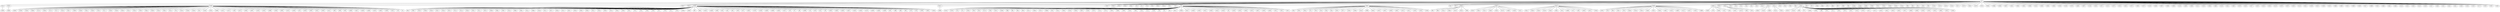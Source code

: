 Graph G {
	N323--N390[weight=66];
	N2--N329[weight=20];
	N199--N186[weight=17];
	N2--N445[weight=67];
	N2--N323[weight=89];
	N2--N444[weight=43];
	N196--N467[weight=85];
	N2--N321[weight=47];
	N2--N207[weight=81];
	N2--N449[weight=74];
	N2--N325[weight=91];
	N196--N220[weight=87];
	N2--N320[weight=54];
	N2--N441[weight=66];
	N196--N348[weight=5];
	N196--N226[weight=70];
	N196--N107[weight=21];
	N2--N10[weight=6];
	N2--N11[weight=47];
	N2--N14[weight=3];
	N2--N15[weight=93];
	N199--N198[weight=31];
	N196--N234[weight=50];
	N196--N475[weight=96];
	N2--N432[weight=25];
	N196--N115[weight=83];
	N2--N310[weight=13];
	N2--N431[weight=90];
	N196--N114[weight=38];
	N2--N317[weight=95];
	N196--N230[weight=57];
	N196--N351[weight=71];
	N196--N111[weight=34];
	N196--N473[weight=16];
	N3--N73[weight=76];
	N196--N358[weight=91];
	N3--N71[weight=12];
	N405--N54[weight=73];
	N2--N21[weight=47];
	N2--N25[weight=3];
	N199--N160[weight=82];
	N2--N429[weight=60];
	N2--N307[weight=1];
	N196--N491[weight=57];
	N199--N286[weight=65];
	N2--N423[weight=14];
	N196--N487[weight=98];
	N2--N300[weight=12];
	N196--N125[weight=14];
	N196--N483[weight=41];
	N2--N305[weight=26];
	N2--N426[weight=59];
	N196--N361[weight=66];
	N2--N424[weight=96];
	N196--N121[weight=16];
	N196--N484[weight=52];
	N199--N170[weight=4];
	N2--N28[weight=23];
	N2--N29[weight=58];
	N196--N128[weight=30];
	N196--N127[weight=40];
	N2--N32[weight=88];
	N2--N34[weight=82];
	N405--N301[weight=21];
	N405--N422[weight=39];
	N2--N35[weight=40];
	N2--N38[weight=10];
	N2--N419[weight=30];
	N199--N294[weight=71];
	N199--N175[weight=23];
	N199--N177[weight=96];
	N196--N377[weight=49];
	N196--N255[weight=92];
	N196--N137[weight=24];
	N196--N257[weight=25];
	N2--N416[weight=40];
	N2--N414[weight=83];
	N196--N254[weight=53];
	N2--N39[weight=67];
	N405--N72[weight=3];
	N2--N42[weight=74];
	N3--N183[weight=29];
	N2--N45[weight=13];
	N2--N46[weight=80];
	N2--N407[weight=54];
	N300--N195[weight=44];
	N3--N48[weight=69];
	N196--N302[weight=39];
	N300--N79[weight=41];
	N2--N405[weight=59];
	N3--N43[weight=46];
	N196--N303[weight=30];
	N405--N40[weight=17];
	N2--N56[weight=19];
	N2--N57[weight=31];
	N3--N174[weight=15];
	N2--N58[weight=82];
	N2--N59[weight=54];
	N3--N36[weight=79];
	N196--N312[weight=54];
	N196--N318[weight=13];
	N196--N439[weight=14];
	N414--N116[weight=61];
	N196--N314[weight=48];
	N196--N435[weight=96];
	N196--N438[weight=94];
	N300--N85[weight=78];
	N429--N65[weight=22];
	N429--N66[weight=81];
	N3--N167[weight=61];
	N3--N166[weight=17];
	N300--N297[weight=14];
	N405--N16[weight=22];
	N196--N201[weight=3];
	N196--N322[weight=46];
	N300--N55[weight=96];
	N196--N202[weight=45];
	N3--N68[weight=82];
	N3--N61[weight=55];
	N3--N62[weight=26];
	N3--N63[weight=50];
	N196--N446[weight=33];
	N196--N206[weight=63];
	N196--N327[weight=84];
	N196--N448[weight=44];
	N325--N159[weight=27];
	N2--N75[weight=83];
	N405--N20[weight=28];
	N3--N272[weight=88];
	N3--N393[weight=5];
	N3--N275[weight=58];
	N405--N24[weight=92];
	N3--N398[weight=82];
	N196--N212[weight=15];
	N196--N335[weight=68];
	N3--N52[weight=12];
	N196--N336[weight=42];
	N196--N459[weight=6];
	N2--N86[weight=42];
	N2--N87[weight=5];
	N199--N224[weight=14];
	N2--N89[weight=53];
	N196--N67[weight=54];
	N199--N347[weight=1];
	N196--N60[weight=64];
	N199--N469[weight=93];
	N3--N141[weight=36];
	N3--N262[weight=50];
	N2--N3[weight=29];
	N199--N108[weight=50];
	N196--N193[weight=63];
	N3--N144[weight=67];
	N3--N265[weight=1];
	N307--N236[weight=11];
	N3--N267[weight=61];
	N3--N149[weight=72];
	N2--N83[weight=20];
	N199--N341[weight=38];
	N199--N100[weight=45];
	N199--N343[weight=67];
	N2--N169[weight=74];
	N2--N168[weight=52];
	N2--N289[weight=81];
	N2--N288[weight=36];
	N196--N188[weight=77];
	N2--N161[weight=63];
	N2--N282[weight=100];
	N2--N280[weight=44];
	N2--N165[weight=40];
	N196--N69[weight=77];
	N2--N164[weight=61];
	N196--N53[weight=49];
	N2--N99[weight=66];
	N3--N370[weight=47];
	N199--N117[weight=67];
	N199--N238[weight=80];
	N423--N181[weight=48];
	N199--N239[weight=81];
	N423--N180[weight=60];
	N196--N51[weight=21];
	N3--N132[weight=26];
	N3--N374[weight=93];
	N3--N495[weight=20];
	N2--N90[weight=60];
	N2--N91[weight=23];
	N199--N350[weight=56];
	N3--N498[weight=31];
	N2--N93[weight=48];
	N2--N95[weight=83];
	N199--N232[weight=21];
	N2--N158[weight=80];
	N2--N279[weight=34];
	N2--N278[weight=74];
	N307--N363[weight=48];
	N2--N150[weight=74];
	N2--N271[weight=26];
	N2--N270[weight=95];
	N2--N391[weight=26];
	N2--N276[weight=20];
	N445--N44[weight=36];
	N2--N153[weight=97];
	N2--N394[weight=83];
	N416--N290[weight=58];
	N199--N324[weight=8];
	N3--N480[weight=35];
	N429--N142[weight=32];
	N3--N240[weight=42];
	N3--N481[weight=62];
	N3--N242[weight=27];
	N423--N190[weight=47];
	N196--N41[weight=38];
	N429--N380[weight=62];
	N3--N123[weight=88];
	N3--N248[weight=11];
	N199--N440[weight=49];
	N199--N442[weight=57];
	N3--N26[weight=61];
	N2--N388[weight=56];
	N3--N27[weight=50];
	N2--N266[weight=47];
	N2--N387[weight=29];
	N3--N22[weight=92];
	N2--N261[weight=74];
	N2--N382[weight=6];
	N199--N209[weight=16];
	N2--N381[weight=100];
	N2--N386[weight=12];
	N2--N143[weight=39];
	N2--N385[weight=40];
	N2--N384[weight=40];
	N2--N383[weight=45];
	N196--N49[weight=52];
	N199--N334[weight=16];
	N199--N455[weight=12];
	N199--N214[weight=52];
	N199--N31[weight=94];
	N199--N216[weight=73];
	N3--N471[weight=44];
	N199--N338[weight=69];
	N307--N147[weight=36];
	N3--N356[weight=90];
	N3--N237[weight=100];
	N199--N330[weight=36];
	N3--N359[weight=42];
	N2--N258[weight=34];
	N2--N136[weight=100];
	N2--N378[weight=53];
	N2--N499[weight=45];
	N2--N497[weight=38];
	N416--N154[weight=48];
	N2--N138[weight=55];
	N2--N250[weight=88];
	N2--N371[weight=68];
	N2--N133[weight=20];
	N2--N375[weight=34];
	N429--N376[weight=13];
	N2--N253[weight=95];
	N2--N252[weight=29];
	N2--N373[weight=52];
	N2--N494[weight=9];
	N196--N37[weight=55];
	N2--N372[weight=19];
	N199--N47[weight=75];
	N424--N187[weight=71];
	N3--N340[weight=94];
	N3--N221[weight=66];
	N199--N140[weight=87];
	N3--N345[weight=98];
	N196--N392[weight=49];
	N3--N223[weight=26];
	N3--N228[weight=6];
	N199--N145[weight=30];
	N2--N126[weight=17];
	N196--N146[weight=3];
	N2--N246[weight=55];
	N2--N367[weight=70];
	N3--N5[weight=78];
	N3--N229[weight=46];
	N2--N366[weight=6];
	N196--N148[weight=13];
	N196--N269[weight=32];
	N2--N365[weight=90];
	N196--N389[weight=58];
	N2--N129[weight=83];
	N2--N369[weight=32];
	N196--N264[weight=32];
	N423--N139[weight=43];
	N2--N360[weight=87];
	N2--N122[weight=34];
	N2--N243[weight=85];
	N2--N364[weight=53];
	N2--N485[weight=17];
	N2--N120[weight=17];
	N2--N241[weight=89];
	N207--N130[weight=5];
	N2--N482[weight=18];
	N199--N399[weight=21];
	N424--N178[weight=59];
	N414--N191[weight=92];
	N199--N151[weight=4];
	N199--N273[weight=30];
	N3--N333[weight=16];
	N3--N454[weight=80];
	N199--N50[weight=20];
	N199--N274[weight=44];
	N199--N395[weight=45];
	N3--N215[weight=98];
	N3--N457[weight=45];
	N199--N397[weight=13];
	N199--N156[weight=2];
	N2--N478[weight=19];
	N196--N157[weight=28];
	N2--N235[weight=24];
	N2--N477[weight=38];
	N307--N283[weight=67];
	N2--N476[weight=49];
	N2--N233[weight=72];
	N2--N354[weight=90];
	N2--N119[weight=19];
	N196--N9[weight=42];
	N196--N7[weight=54];
	N307--N163[weight=70];
	N2--N479[weight=3];
	N196--N6[weight=64];
	N196--N396[weight=86];
	N2--N470[weight=59];
	N196--N4[weight=49];
	N196--N19[weight=30];
	N2--N353[weight=3];
	N196--N13[weight=53];
	N2--N110[weight=42];
	N2--N231[weight=88];
	N196--N0[weight=65];
	N199--N245[weight=55];
	N199--N488[weight=49];
	N199--N249[weight=94];
	N196--N292[weight=99];
	N2--N109[weight=55];
	N199--N362[weight=60];
	N3--N203[weight=28];
	N2--N225[weight=17];
	N2--N346[weight=63];
	N2--N103[weight=35];
	N2--N466[weight=55];
	N2--N465[weight=74];
	N2--N101[weight=85];
	N2--N464[weight=60];
	N196--N285[weight=36];
	N307--N176[weight=18];
	N2--N349[weight=57];
	N196--N284[weight=41];
	N2--N227[weight=13];
	N196--N287[weight=37];
	N2--N468[weight=53];
	N2--N342[weight=57];
	N2--N463[weight=65];
	N2--N462[weight=67];
	N2--N460[weight=50];
	N199--N135[weight=46];
	N199--N256[weight=78];
	N423--N162[weight=82];
	N199--N74[weight=77];
	N199--N259[weight=33];
	N196--N182[weight=55];
	N3--N430[weight=13];
	N196--N184[weight=96];
	N199--N492[weight=55];
	N2--N219[weight=12];
	N199--N251[weight=34];
	N199--N493[weight=90];
	N3--N311[weight=50];
	N199--N131[weight=95];
	N423--N281[weight=34];
	N196--N179[weight=15];
	N321--N496[weight=93];
	N196--N299[weight=34];
	N2--N332[weight=27];
	N2--N453[weight=2];
	N2--N218[weight=47];
	N2--N339[weight=21];
	N196--N296[weight=4];
	N2--N337[weight=5];
	N2--N458[weight=20];
	N196--N298[weight=55];
	N2--N331[weight=10];
	N2--N452[weight=71];
	N2--N451[weight=11];
	N429--N210[weight=20];
	N2--N450[weight=83];
	N300--N436[weight=42];
	N300--N316[weight=36];
	N407--N379[weight=80];
	N199--N82[weight=58];
	N407--N134[weight=40];
	N407--N94[weight=98];
	N329--N268[weight=61];
	N405--N197[weight=43];
	N199--N96[weight=5];
	N300--N443[weight=85];
	N300--N200[weight=2];
	N307--N400[weight=53];
	N3--N411[weight=99];
	N407--N77[weight=4];
	N199--N92[weight=60];
	N3--N417[weight=81];
	N407--N263[weight=92];
	N407--N260[weight=18];
	N407--N80[weight=50];
	N300--N415[weight=87];
	N407--N357[weight=87];
	N407--N113[weight=49];
	N407--N355[weight=33];
	N423--N23[weight=88];
	N407--N474[weight=11];
	N424--N64[weight=32];
	N300--N304[weight=99];
	N423--N368[weight=25];
	N423--N17[weight=13];
	N407--N247[weight=94];
	N407--N124[weight=51];
	N407--N244[weight=47];
	N305--N208[weight=27];
	N199--N306[weight=97];
	N199--N427[weight=28];
	N199--N428[weight=21];
	N407--N171[weight=13];
	N407--N172[weight=87];
	N199--N308[weight=73];
	N405--N277[weight=83];
	N196--N97[weight=46];
	N423--N30[weight=41];
	N300--N401[weight=86];
	N423--N420[weight=53];
	N307--N326[weight=68];
	N199--N319[weight=46];
	N2--N194[weight=10];
	N2--N192[weight=11];
	N2--N199[weight=46];
	N2--N196[weight=71];
	N196--N88[weight=60];
	N199--N402[weight=62];
	N196--N84[weight=67];
	N423--N313[weight=12];
	N199--N406[weight=46];
	N196--N81[weight=78];
	N307--N217[weight=84];
	N407--N155[weight=62];
	N196--N76[weight=86];
	N196--N78[weight=93];
	N199--N413[weight=46];
	N199--N8[weight=53];
	N199--N1[weight=49];
	N2--N173[weight=33];
	N2--N293[weight=16];
	N405--N185[weight=67];
	N423--N328[weight=14];
	N2--N291[weight=100];
	N424--N33[weight=4];
	N405--N189[weight=2];
	N2--N295[weight=24];
	N405--N118[weight=25];
	N407--N412[weight=88];
	N300--N152[weight=55];
	N407--N410[weight=6];
	N405--N489[weight=68];
	N407--N425[weight=17];
	N407--N421[weight=55];
	N305--N70[weight=55];
	N300--N490[weight=66];
	N196--N408[weight=58];
	N196--N403[weight=23];
	N429--N98[weight=91];
	N407--N404[weight=48];
	N196--N418[weight=19];
	N405--N434[weight=100];
	N405--N433[weight=43];
	N416--N409[weight=26];
	N405--N437[weight=24];
	N300--N112[weight=18];
	N300--N472[weight=16];
	N300--N352[weight=23];
	N407--N456[weight=10];
	N405--N204[weight=35];
	N405--N447[weight=36];
	N300--N486[weight=18];
	N407--N104[weight=46];
	N407--N344[weight=48];
	N407--N222[weight=22];
	N407--N461[weight=24];
	N305--N309[weight=64];
	N405--N213[weight=71];
	N305--N12[weight=100];
	N407--N315[weight=86];
	N305--N18[weight=1];
	N405--N211[weight=33];
	N405--N105[weight=41];
	N405--N102[weight=85];
	N405--N106[weight=44];
	N407--N205[weight=55];
}